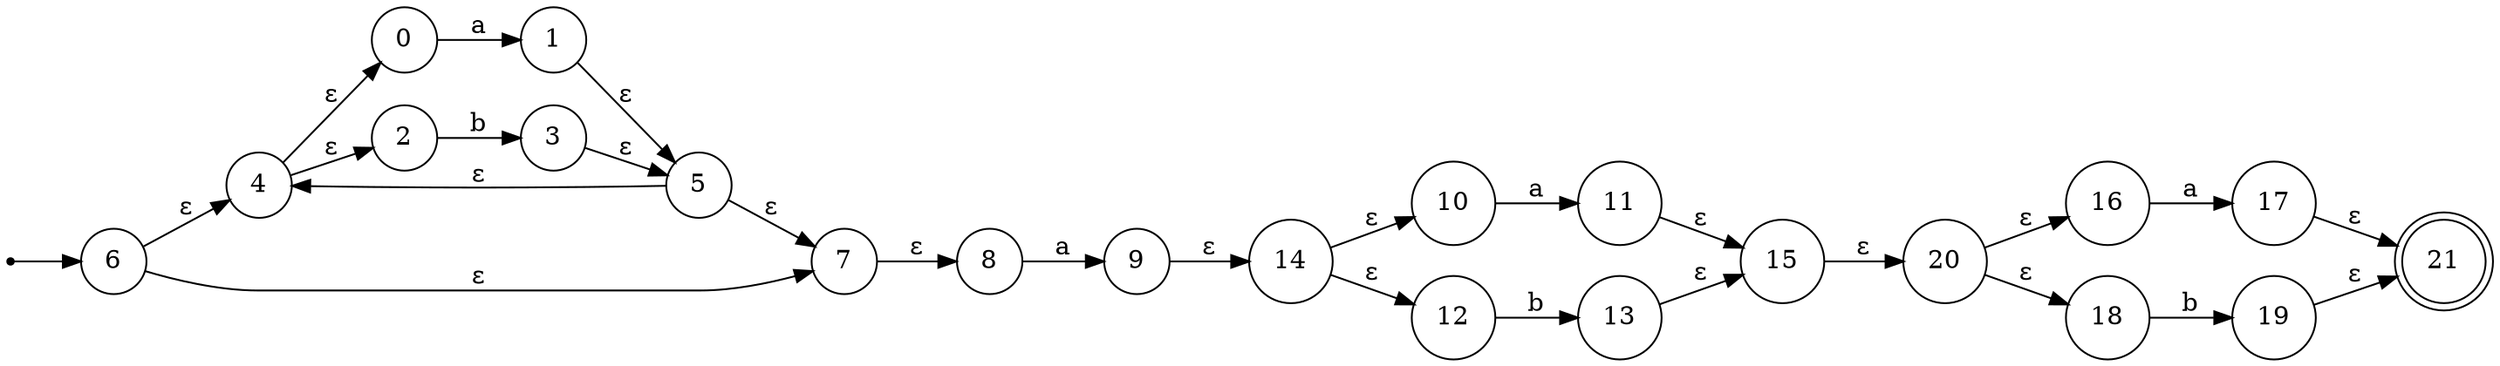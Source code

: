 digraph finite_state_machine {
    rankdir=LR;

	node [shape = point]; Start;
	node [shape = doublecircle]; 21;
	node [shape = circle];

	Start -> 6

	0 -> "1" [ label = "a" ]
	2 -> "3" [ label = "b" ]
	4 -> "0" [ label = "ε" ]
	4 -> "2" [ label = "ε" ]
	1 -> "5" [ label = "ε" ]
	3 -> "5" [ label = "ε" ]
	6 -> "4" [ label = "ε" ]
	6 -> "7" [ label = "ε" ]
	5 -> "4" [ label = "ε" ]
	5 -> "7" [ label = "ε" ]
	8 -> "9" [ label = "a" ]
	7 -> "8" [ label = "ε" ]
	10 -> "11" [ label = "a" ]
	12 -> "13" [ label = "b" ]
	14 -> "10" [ label = "ε" ]
	14 -> "12" [ label = "ε" ]
	11 -> "15" [ label = "ε" ]
	13 -> "15" [ label = "ε" ]
	9 -> "14" [ label = "ε" ]
	16 -> "17" [ label = "a" ]
	18 -> "19" [ label = "b" ]
	20 -> "16" [ label = "ε" ]
	20 -> "18" [ label = "ε" ]
	17 -> "21" [ label = "ε" ]
	19 -> "21" [ label = "ε" ]
	15 -> "20" [ label = "ε" ]
}